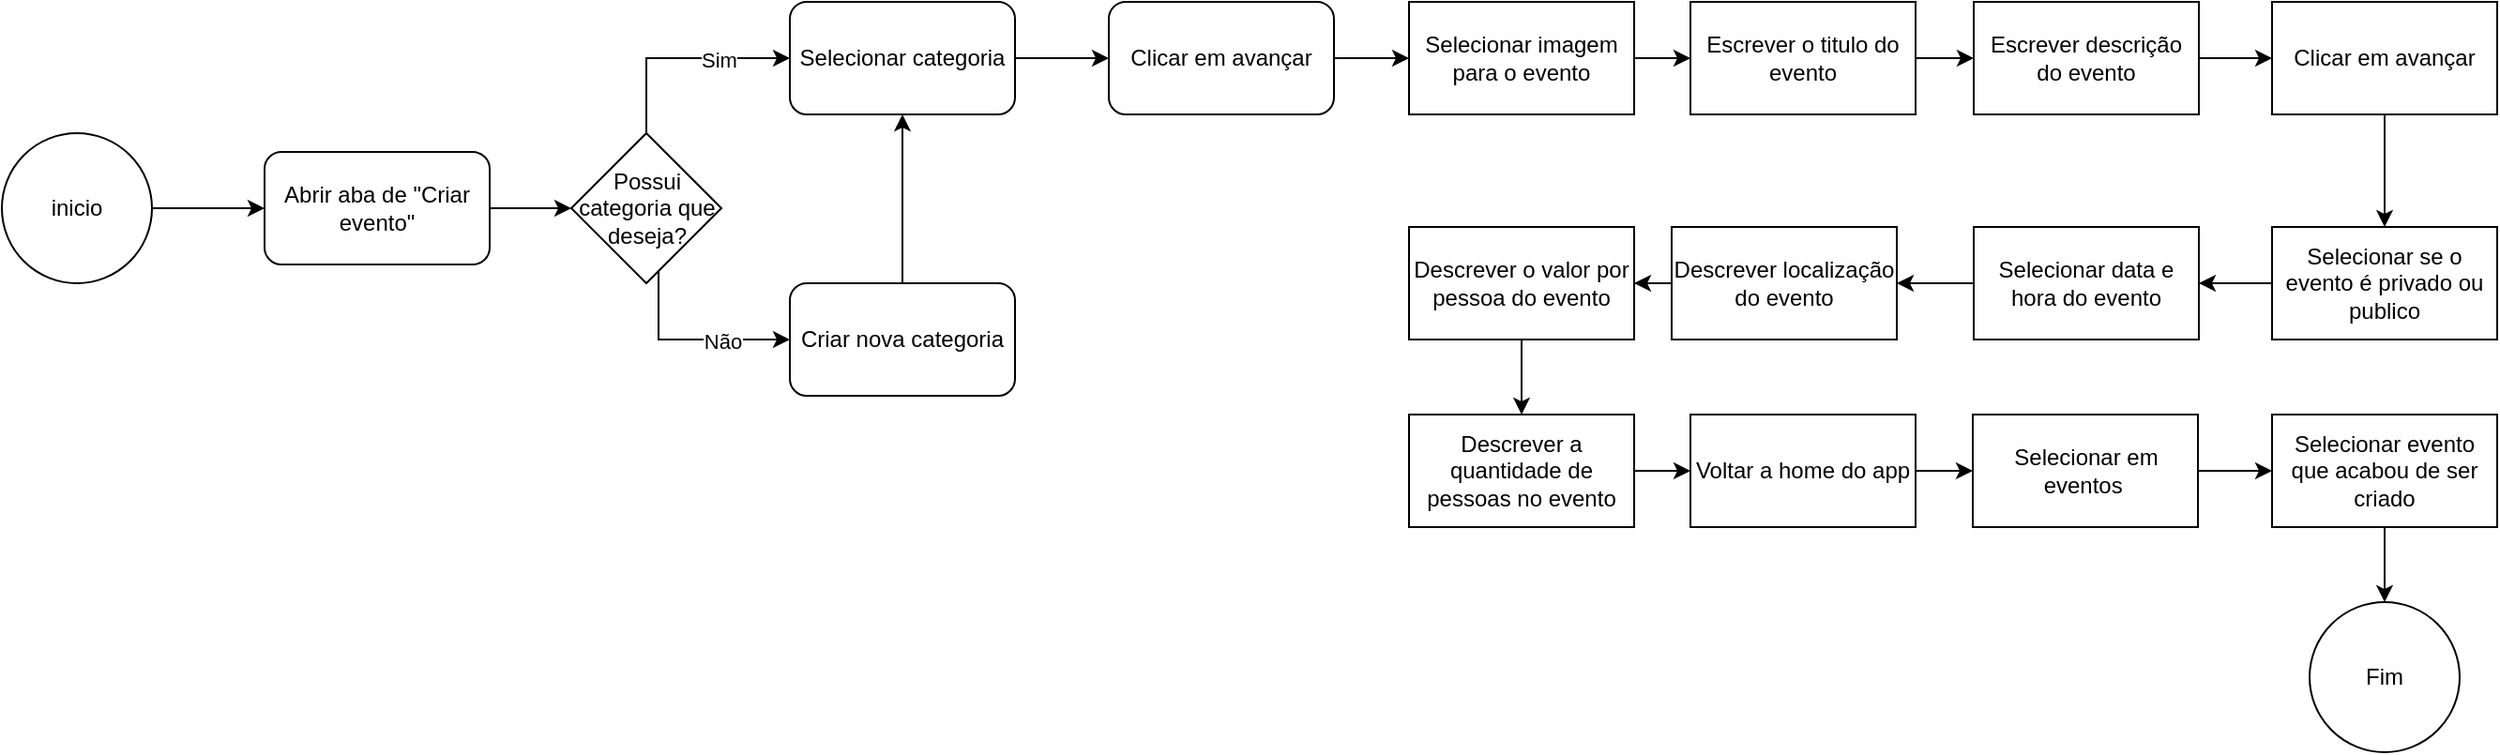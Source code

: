 <mxfile version="28.1.2">
  <diagram name="Página-1" id="tMnIb_9TzgAYtkYZ81w0">
    <mxGraphModel dx="1042" dy="626" grid="1" gridSize="10" guides="1" tooltips="1" connect="1" arrows="1" fold="1" page="1" pageScale="1" pageWidth="827" pageHeight="1169" math="0" shadow="0">
      <root>
        <mxCell id="0" />
        <mxCell id="1" parent="0" />
        <mxCell id="TcDE14pk56Lrlefz9R16-7" style="edgeStyle=orthogonalEdgeStyle;rounded=0;orthogonalLoop=1;jettySize=auto;html=1;" parent="1" source="TcDE14pk56Lrlefz9R16-2" target="TcDE14pk56Lrlefz9R16-3" edge="1">
          <mxGeometry relative="1" as="geometry" />
        </mxCell>
        <mxCell id="TcDE14pk56Lrlefz9R16-2" value="inicio" style="ellipse;whiteSpace=wrap;html=1;aspect=fixed;" parent="1" vertex="1">
          <mxGeometry x="70" y="240" width="80" height="80" as="geometry" />
        </mxCell>
        <mxCell id="TcDE14pk56Lrlefz9R16-8" style="edgeStyle=orthogonalEdgeStyle;rounded=0;orthogonalLoop=1;jettySize=auto;html=1;" parent="1" source="TcDE14pk56Lrlefz9R16-3" target="TcDE14pk56Lrlefz9R16-4" edge="1">
          <mxGeometry relative="1" as="geometry" />
        </mxCell>
        <mxCell id="TcDE14pk56Lrlefz9R16-3" value="Abrir aba de &quot;Criar evento&quot;" style="rounded=1;whiteSpace=wrap;html=1;" parent="1" vertex="1">
          <mxGeometry x="210" y="250" width="120" height="60" as="geometry" />
        </mxCell>
        <mxCell id="TcDE14pk56Lrlefz9R16-9" style="edgeStyle=orthogonalEdgeStyle;rounded=0;orthogonalLoop=1;jettySize=auto;html=1;" parent="1" source="TcDE14pk56Lrlefz9R16-4" target="TcDE14pk56Lrlefz9R16-5" edge="1">
          <mxGeometry relative="1" as="geometry">
            <Array as="points">
              <mxPoint x="414" y="200" />
            </Array>
          </mxGeometry>
        </mxCell>
        <mxCell id="TcDE14pk56Lrlefz9R16-18" value="Sim" style="edgeLabel;html=1;align=center;verticalAlign=middle;resizable=0;points=[];" parent="TcDE14pk56Lrlefz9R16-9" vertex="1" connectable="0">
          <mxGeometry x="0.338" y="-1" relative="1" as="geometry">
            <mxPoint as="offset" />
          </mxGeometry>
        </mxCell>
        <mxCell id="TcDE14pk56Lrlefz9R16-17" style="edgeStyle=orthogonalEdgeStyle;rounded=0;orthogonalLoop=1;jettySize=auto;html=1;" parent="1" source="TcDE14pk56Lrlefz9R16-4" target="TcDE14pk56Lrlefz9R16-6" edge="1">
          <mxGeometry relative="1" as="geometry">
            <Array as="points">
              <mxPoint x="420" y="350" />
            </Array>
          </mxGeometry>
        </mxCell>
        <mxCell id="TcDE14pk56Lrlefz9R16-19" value="Não" style="edgeLabel;html=1;align=center;verticalAlign=middle;resizable=0;points=[];" parent="TcDE14pk56Lrlefz9R16-17" vertex="1" connectable="0">
          <mxGeometry x="0.313" y="-1" relative="1" as="geometry">
            <mxPoint as="offset" />
          </mxGeometry>
        </mxCell>
        <mxCell id="TcDE14pk56Lrlefz9R16-4" value="Possui categoria que deseja?" style="rhombus;whiteSpace=wrap;html=1;" parent="1" vertex="1">
          <mxGeometry x="373.5" y="240" width="80" height="80" as="geometry" />
        </mxCell>
        <mxCell id="TcDE14pk56Lrlefz9R16-37" style="edgeStyle=orthogonalEdgeStyle;rounded=0;orthogonalLoop=1;jettySize=auto;html=1;" parent="1" source="TcDE14pk56Lrlefz9R16-5" target="TcDE14pk56Lrlefz9R16-22" edge="1">
          <mxGeometry relative="1" as="geometry" />
        </mxCell>
        <mxCell id="TcDE14pk56Lrlefz9R16-5" value="Selecionar categoria" style="rounded=1;whiteSpace=wrap;html=1;" parent="1" vertex="1">
          <mxGeometry x="490" y="170" width="120" height="60" as="geometry" />
        </mxCell>
        <mxCell id="TcDE14pk56Lrlefz9R16-21" style="edgeStyle=orthogonalEdgeStyle;rounded=0;orthogonalLoop=1;jettySize=auto;html=1;entryX=0.5;entryY=1;entryDx=0;entryDy=0;" parent="1" source="TcDE14pk56Lrlefz9R16-6" target="TcDE14pk56Lrlefz9R16-5" edge="1">
          <mxGeometry relative="1" as="geometry" />
        </mxCell>
        <mxCell id="TcDE14pk56Lrlefz9R16-6" value="Criar nova categoria" style="rounded=1;whiteSpace=wrap;html=1;" parent="1" vertex="1">
          <mxGeometry x="490" y="320" width="120" height="60" as="geometry" />
        </mxCell>
        <mxCell id="TcDE14pk56Lrlefz9R16-38" style="edgeStyle=orthogonalEdgeStyle;rounded=0;orthogonalLoop=1;jettySize=auto;html=1;" parent="1" source="TcDE14pk56Lrlefz9R16-22" target="TcDE14pk56Lrlefz9R16-23" edge="1">
          <mxGeometry relative="1" as="geometry" />
        </mxCell>
        <mxCell id="TcDE14pk56Lrlefz9R16-22" value="Clicar em avançar" style="rounded=1;whiteSpace=wrap;html=1;" parent="1" vertex="1">
          <mxGeometry x="660" y="170" width="120" height="60" as="geometry" />
        </mxCell>
        <mxCell id="TcDE14pk56Lrlefz9R16-39" style="edgeStyle=orthogonalEdgeStyle;rounded=0;orthogonalLoop=1;jettySize=auto;html=1;" parent="1" source="TcDE14pk56Lrlefz9R16-23" target="TcDE14pk56Lrlefz9R16-24" edge="1">
          <mxGeometry relative="1" as="geometry" />
        </mxCell>
        <mxCell id="TcDE14pk56Lrlefz9R16-23" value="Selecionar imagem para o evento" style="rounded=0;whiteSpace=wrap;html=1;" parent="1" vertex="1">
          <mxGeometry x="820" y="170" width="120" height="60" as="geometry" />
        </mxCell>
        <mxCell id="TcDE14pk56Lrlefz9R16-40" style="edgeStyle=orthogonalEdgeStyle;rounded=0;orthogonalLoop=1;jettySize=auto;html=1;" parent="1" source="TcDE14pk56Lrlefz9R16-24" target="TcDE14pk56Lrlefz9R16-25" edge="1">
          <mxGeometry relative="1" as="geometry" />
        </mxCell>
        <mxCell id="TcDE14pk56Lrlefz9R16-24" value="Escrever o titulo do evento" style="rounded=0;whiteSpace=wrap;html=1;" parent="1" vertex="1">
          <mxGeometry x="970" y="170" width="120" height="60" as="geometry" />
        </mxCell>
        <mxCell id="TcDE14pk56Lrlefz9R16-41" style="edgeStyle=orthogonalEdgeStyle;rounded=0;orthogonalLoop=1;jettySize=auto;html=1;" parent="1" source="TcDE14pk56Lrlefz9R16-25" target="TcDE14pk56Lrlefz9R16-26" edge="1">
          <mxGeometry relative="1" as="geometry" />
        </mxCell>
        <mxCell id="TcDE14pk56Lrlefz9R16-25" value="Escrever descrição do evento" style="rounded=0;whiteSpace=wrap;html=1;" parent="1" vertex="1">
          <mxGeometry x="1121" y="170" width="120" height="60" as="geometry" />
        </mxCell>
        <mxCell id="TcDE14pk56Lrlefz9R16-42" style="edgeStyle=orthogonalEdgeStyle;rounded=0;orthogonalLoop=1;jettySize=auto;html=1;" parent="1" source="TcDE14pk56Lrlefz9R16-26" target="TcDE14pk56Lrlefz9R16-27" edge="1">
          <mxGeometry relative="1" as="geometry" />
        </mxCell>
        <mxCell id="TcDE14pk56Lrlefz9R16-26" value="Clicar em avançar" style="rounded=0;whiteSpace=wrap;html=1;" parent="1" vertex="1">
          <mxGeometry x="1280" y="170" width="120" height="60" as="geometry" />
        </mxCell>
        <mxCell id="TcDE14pk56Lrlefz9R16-43" style="edgeStyle=orthogonalEdgeStyle;rounded=0;orthogonalLoop=1;jettySize=auto;html=1;" parent="1" source="TcDE14pk56Lrlefz9R16-27" target="TcDE14pk56Lrlefz9R16-28" edge="1">
          <mxGeometry relative="1" as="geometry" />
        </mxCell>
        <mxCell id="TcDE14pk56Lrlefz9R16-27" value="Selecionar se o evento é privado ou publico" style="rounded=0;whiteSpace=wrap;html=1;" parent="1" vertex="1">
          <mxGeometry x="1280" y="290" width="120" height="60" as="geometry" />
        </mxCell>
        <mxCell id="TcDE14pk56Lrlefz9R16-44" style="edgeStyle=orthogonalEdgeStyle;rounded=0;orthogonalLoop=1;jettySize=auto;html=1;" parent="1" source="TcDE14pk56Lrlefz9R16-28" target="TcDE14pk56Lrlefz9R16-29" edge="1">
          <mxGeometry relative="1" as="geometry" />
        </mxCell>
        <mxCell id="TcDE14pk56Lrlefz9R16-28" value="Selecionar data e hora do evento" style="rounded=0;whiteSpace=wrap;html=1;" parent="1" vertex="1">
          <mxGeometry x="1121" y="290" width="120" height="60" as="geometry" />
        </mxCell>
        <mxCell id="TcDE14pk56Lrlefz9R16-45" style="edgeStyle=orthogonalEdgeStyle;rounded=0;orthogonalLoop=1;jettySize=auto;html=1;" parent="1" source="TcDE14pk56Lrlefz9R16-29" target="TcDE14pk56Lrlefz9R16-30" edge="1">
          <mxGeometry relative="1" as="geometry" />
        </mxCell>
        <mxCell id="TcDE14pk56Lrlefz9R16-29" value="Descrever localização do evento" style="rounded=0;whiteSpace=wrap;html=1;" parent="1" vertex="1">
          <mxGeometry x="960" y="290" width="120" height="60" as="geometry" />
        </mxCell>
        <mxCell id="TcDE14pk56Lrlefz9R16-46" style="edgeStyle=orthogonalEdgeStyle;rounded=0;orthogonalLoop=1;jettySize=auto;html=1;" parent="1" source="TcDE14pk56Lrlefz9R16-30" target="TcDE14pk56Lrlefz9R16-31" edge="1">
          <mxGeometry relative="1" as="geometry" />
        </mxCell>
        <mxCell id="TcDE14pk56Lrlefz9R16-30" value="Descrever o valor por pessoa do evento" style="rounded=0;whiteSpace=wrap;html=1;" parent="1" vertex="1">
          <mxGeometry x="820" y="290" width="120" height="60" as="geometry" />
        </mxCell>
        <mxCell id="TcDE14pk56Lrlefz9R16-47" style="edgeStyle=orthogonalEdgeStyle;rounded=0;orthogonalLoop=1;jettySize=auto;html=1;" parent="1" source="TcDE14pk56Lrlefz9R16-31" target="TcDE14pk56Lrlefz9R16-33" edge="1">
          <mxGeometry relative="1" as="geometry" />
        </mxCell>
        <mxCell id="TcDE14pk56Lrlefz9R16-31" value="Descrever a quantidade de pessoas no evento" style="rounded=0;whiteSpace=wrap;html=1;" parent="1" vertex="1">
          <mxGeometry x="820" y="390" width="120" height="60" as="geometry" />
        </mxCell>
        <mxCell id="TcDE14pk56Lrlefz9R16-48" style="edgeStyle=orthogonalEdgeStyle;rounded=0;orthogonalLoop=1;jettySize=auto;html=1;" parent="1" source="TcDE14pk56Lrlefz9R16-33" target="TcDE14pk56Lrlefz9R16-34" edge="1">
          <mxGeometry relative="1" as="geometry" />
        </mxCell>
        <mxCell id="TcDE14pk56Lrlefz9R16-33" value="Voltar a home do app" style="rounded=0;whiteSpace=wrap;html=1;" parent="1" vertex="1">
          <mxGeometry x="970" y="390" width="120" height="60" as="geometry" />
        </mxCell>
        <mxCell id="TcDE14pk56Lrlefz9R16-49" style="edgeStyle=orthogonalEdgeStyle;rounded=0;orthogonalLoop=1;jettySize=auto;html=1;" parent="1" source="TcDE14pk56Lrlefz9R16-34" target="TcDE14pk56Lrlefz9R16-35" edge="1">
          <mxGeometry relative="1" as="geometry" />
        </mxCell>
        <mxCell id="TcDE14pk56Lrlefz9R16-34" value="Selecionar em eventos&amp;nbsp;" style="rounded=0;whiteSpace=wrap;html=1;" parent="1" vertex="1">
          <mxGeometry x="1120.5" y="390" width="120" height="60" as="geometry" />
        </mxCell>
        <mxCell id="TcDE14pk56Lrlefz9R16-50" style="edgeStyle=orthogonalEdgeStyle;rounded=0;orthogonalLoop=1;jettySize=auto;html=1;" parent="1" source="TcDE14pk56Lrlefz9R16-35" target="TcDE14pk56Lrlefz9R16-36" edge="1">
          <mxGeometry relative="1" as="geometry" />
        </mxCell>
        <mxCell id="TcDE14pk56Lrlefz9R16-35" value="Selecionar evento que acabou de ser criado" style="rounded=0;whiteSpace=wrap;html=1;" parent="1" vertex="1">
          <mxGeometry x="1280" y="390" width="120" height="60" as="geometry" />
        </mxCell>
        <mxCell id="TcDE14pk56Lrlefz9R16-36" value="Fim" style="ellipse;whiteSpace=wrap;html=1;aspect=fixed;" parent="1" vertex="1">
          <mxGeometry x="1300" y="490" width="80" height="80" as="geometry" />
        </mxCell>
      </root>
    </mxGraphModel>
  </diagram>
</mxfile>
